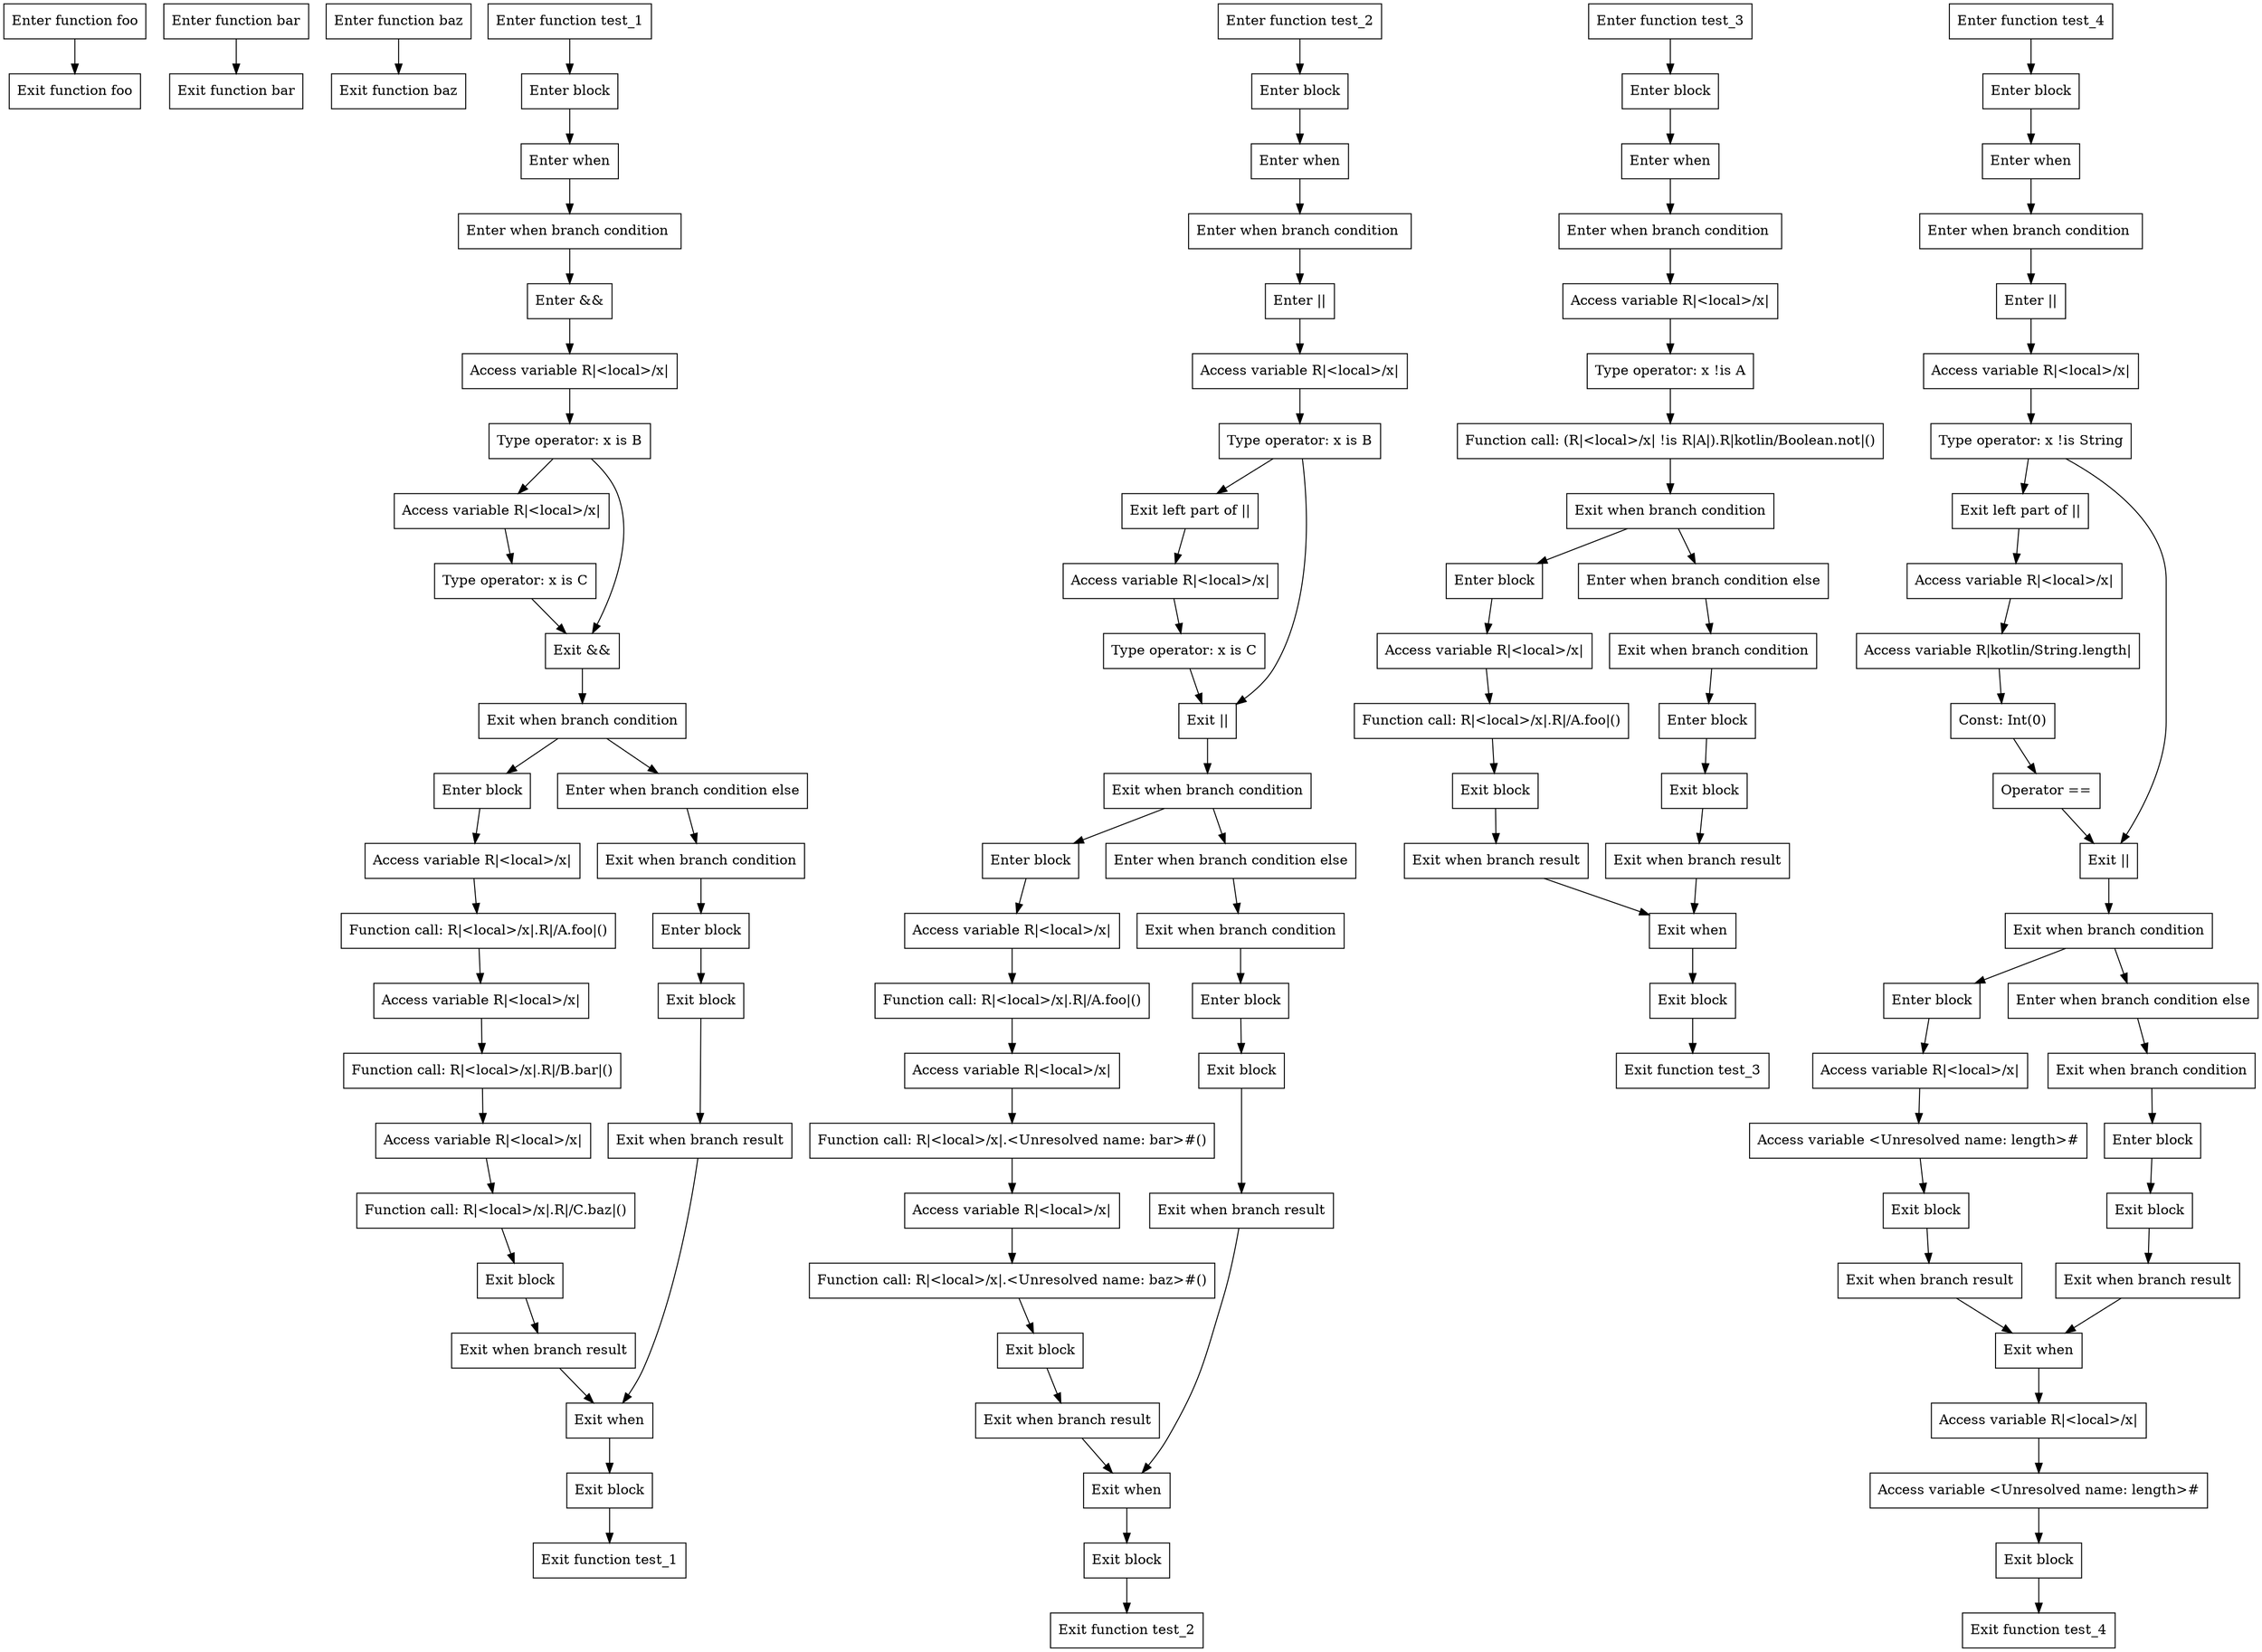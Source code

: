 digraph booleanOperators_kt {
subgraph foo {
  0 [shape=box label="Enter function foo"];
  1 [shape=box label="Exit function foo"];

  0 -> {1};
}

subgraph bar {
  2 [shape=box label="Enter function bar"];
  3 [shape=box label="Exit function bar"];

  2 -> {3};
}

subgraph baz {
  4 [shape=box label="Enter function baz"];
  5 [shape=box label="Exit function baz"];

  4 -> {5};
}

subgraph test_1 {
  6 [shape=box label="Enter function test_1"];
  7 [shape=box label="Enter block"];
  8 [shape=box label="Enter when"];
  9 [shape=box label="Enter when branch condition "];
  10 [shape=box label="Enter &&"];
  11 [shape=box label="Access variable R|<local>/x|"];
  12 [shape=box label="Type operator: x is B"];
  13 [shape=box label="Access variable R|<local>/x|"];
  14 [shape=box label="Type operator: x is C"];
  15 [shape=box label="Exit &&"];
  16 [shape=box label="Exit when branch condition"];
  17 [shape=box label="Enter block"];
  18 [shape=box label="Access variable R|<local>/x|"];
  19 [shape=box label="Function call: R|<local>/x|.R|/A.foo|()"];
  20 [shape=box label="Access variable R|<local>/x|"];
  21 [shape=box label="Function call: R|<local>/x|.R|/B.bar|()"];
  22 [shape=box label="Access variable R|<local>/x|"];
  23 [shape=box label="Function call: R|<local>/x|.R|/C.baz|()"];
  24 [shape=box label="Exit block"];
  25 [shape=box label="Exit when branch result"];
  26 [shape=box label="Enter when branch condition else"];
  27 [shape=box label="Exit when branch condition"];
  28 [shape=box label="Enter block"];
  29 [shape=box label="Exit block"];
  30 [shape=box label="Exit when branch result"];
  31 [shape=box label="Exit when"];
  32 [shape=box label="Exit block"];
  33 [shape=box label="Exit function test_1"];

  6 -> {7};
  7 -> {8};
  8 -> {9};
  9 -> {10};
  10 -> {11};
  11 -> {12};
  12 -> {15 13};
  13 -> {14};
  14 -> {15};
  15 -> {16};
  16 -> {17 26};
  17 -> {18};
  18 -> {19};
  19 -> {20};
  20 -> {21};
  21 -> {22};
  22 -> {23};
  23 -> {24};
  24 -> {25};
  25 -> {31};
  26 -> {27};
  27 -> {28};
  28 -> {29};
  29 -> {30};
  30 -> {31};
  31 -> {32};
  32 -> {33};
}

subgraph test_2 {
  34 [shape=box label="Enter function test_2"];
  35 [shape=box label="Enter block"];
  36 [shape=box label="Enter when"];
  37 [shape=box label="Enter when branch condition "];
  38 [shape=box label="Enter ||"];
  39 [shape=box label="Access variable R|<local>/x|"];
  40 [shape=box label="Type operator: x is B"];
  41 [shape=box label="Exit left part of ||"];
  42 [shape=box label="Access variable R|<local>/x|"];
  43 [shape=box label="Type operator: x is C"];
  44 [shape=box label="Exit ||"];
  45 [shape=box label="Exit when branch condition"];
  46 [shape=box label="Enter block"];
  47 [shape=box label="Access variable R|<local>/x|"];
  48 [shape=box label="Function call: R|<local>/x|.R|/A.foo|()"];
  49 [shape=box label="Access variable R|<local>/x|"];
  50 [shape=box label="Function call: R|<local>/x|.<Unresolved name: bar>#()"];
  51 [shape=box label="Access variable R|<local>/x|"];
  52 [shape=box label="Function call: R|<local>/x|.<Unresolved name: baz>#()"];
  53 [shape=box label="Exit block"];
  54 [shape=box label="Exit when branch result"];
  55 [shape=box label="Enter when branch condition else"];
  56 [shape=box label="Exit when branch condition"];
  57 [shape=box label="Enter block"];
  58 [shape=box label="Exit block"];
  59 [shape=box label="Exit when branch result"];
  60 [shape=box label="Exit when"];
  61 [shape=box label="Exit block"];
  62 [shape=box label="Exit function test_2"];

  34 -> {35};
  35 -> {36};
  36 -> {37};
  37 -> {38};
  38 -> {39};
  39 -> {40};
  40 -> {44 41};
  41 -> {42};
  42 -> {43};
  43 -> {44};
  44 -> {45};
  45 -> {46 55};
  46 -> {47};
  47 -> {48};
  48 -> {49};
  49 -> {50};
  50 -> {51};
  51 -> {52};
  52 -> {53};
  53 -> {54};
  54 -> {60};
  55 -> {56};
  56 -> {57};
  57 -> {58};
  58 -> {59};
  59 -> {60};
  60 -> {61};
  61 -> {62};
}

subgraph test_3 {
  63 [shape=box label="Enter function test_3"];
  64 [shape=box label="Enter block"];
  65 [shape=box label="Enter when"];
  66 [shape=box label="Enter when branch condition "];
  67 [shape=box label="Access variable R|<local>/x|"];
  68 [shape=box label="Type operator: x !is A"];
  69 [shape=box label="Function call: (R|<local>/x| !is R|A|).R|kotlin/Boolean.not|()"];
  70 [shape=box label="Exit when branch condition"];
  71 [shape=box label="Enter block"];
  72 [shape=box label="Access variable R|<local>/x|"];
  73 [shape=box label="Function call: R|<local>/x|.R|/A.foo|()"];
  74 [shape=box label="Exit block"];
  75 [shape=box label="Exit when branch result"];
  76 [shape=box label="Enter when branch condition else"];
  77 [shape=box label="Exit when branch condition"];
  78 [shape=box label="Enter block"];
  79 [shape=box label="Exit block"];
  80 [shape=box label="Exit when branch result"];
  81 [shape=box label="Exit when"];
  82 [shape=box label="Exit block"];
  83 [shape=box label="Exit function test_3"];

  63 -> {64};
  64 -> {65};
  65 -> {66};
  66 -> {67};
  67 -> {68};
  68 -> {69};
  69 -> {70};
  70 -> {71 76};
  71 -> {72};
  72 -> {73};
  73 -> {74};
  74 -> {75};
  75 -> {81};
  76 -> {77};
  77 -> {78};
  78 -> {79};
  79 -> {80};
  80 -> {81};
  81 -> {82};
  82 -> {83};
}

subgraph test_4 {
  84 [shape=box label="Enter function test_4"];
  85 [shape=box label="Enter block"];
  86 [shape=box label="Enter when"];
  87 [shape=box label="Enter when branch condition "];
  88 [shape=box label="Enter ||"];
  89 [shape=box label="Access variable R|<local>/x|"];
  90 [shape=box label="Type operator: x !is String"];
  91 [shape=box label="Exit left part of ||"];
  92 [shape=box label="Access variable R|<local>/x|"];
  93 [shape=box label="Access variable R|kotlin/String.length|"];
  94 [shape=box label="Const: Int(0)"];
  95 [shape=box label="Operator =="];
  96 [shape=box label="Exit ||"];
  97 [shape=box label="Exit when branch condition"];
  98 [shape=box label="Enter block"];
  99 [shape=box label="Access variable R|<local>/x|"];
  100 [shape=box label="Access variable <Unresolved name: length>#"];
  101 [shape=box label="Exit block"];
  102 [shape=box label="Exit when branch result"];
  103 [shape=box label="Enter when branch condition else"];
  104 [shape=box label="Exit when branch condition"];
  105 [shape=box label="Enter block"];
  106 [shape=box label="Exit block"];
  107 [shape=box label="Exit when branch result"];
  108 [shape=box label="Exit when"];
  109 [shape=box label="Access variable R|<local>/x|"];
  110 [shape=box label="Access variable <Unresolved name: length>#"];
  111 [shape=box label="Exit block"];
  112 [shape=box label="Exit function test_4"];

  84 -> {85};
  85 -> {86};
  86 -> {87};
  87 -> {88};
  88 -> {89};
  89 -> {90};
  90 -> {96 91};
  91 -> {92};
  92 -> {93};
  93 -> {94};
  94 -> {95};
  95 -> {96};
  96 -> {97};
  97 -> {98 103};
  98 -> {99};
  99 -> {100};
  100 -> {101};
  101 -> {102};
  102 -> {108};
  103 -> {104};
  104 -> {105};
  105 -> {106};
  106 -> {107};
  107 -> {108};
  108 -> {109};
  109 -> {110};
  110 -> {111};
  111 -> {112};
}

}
